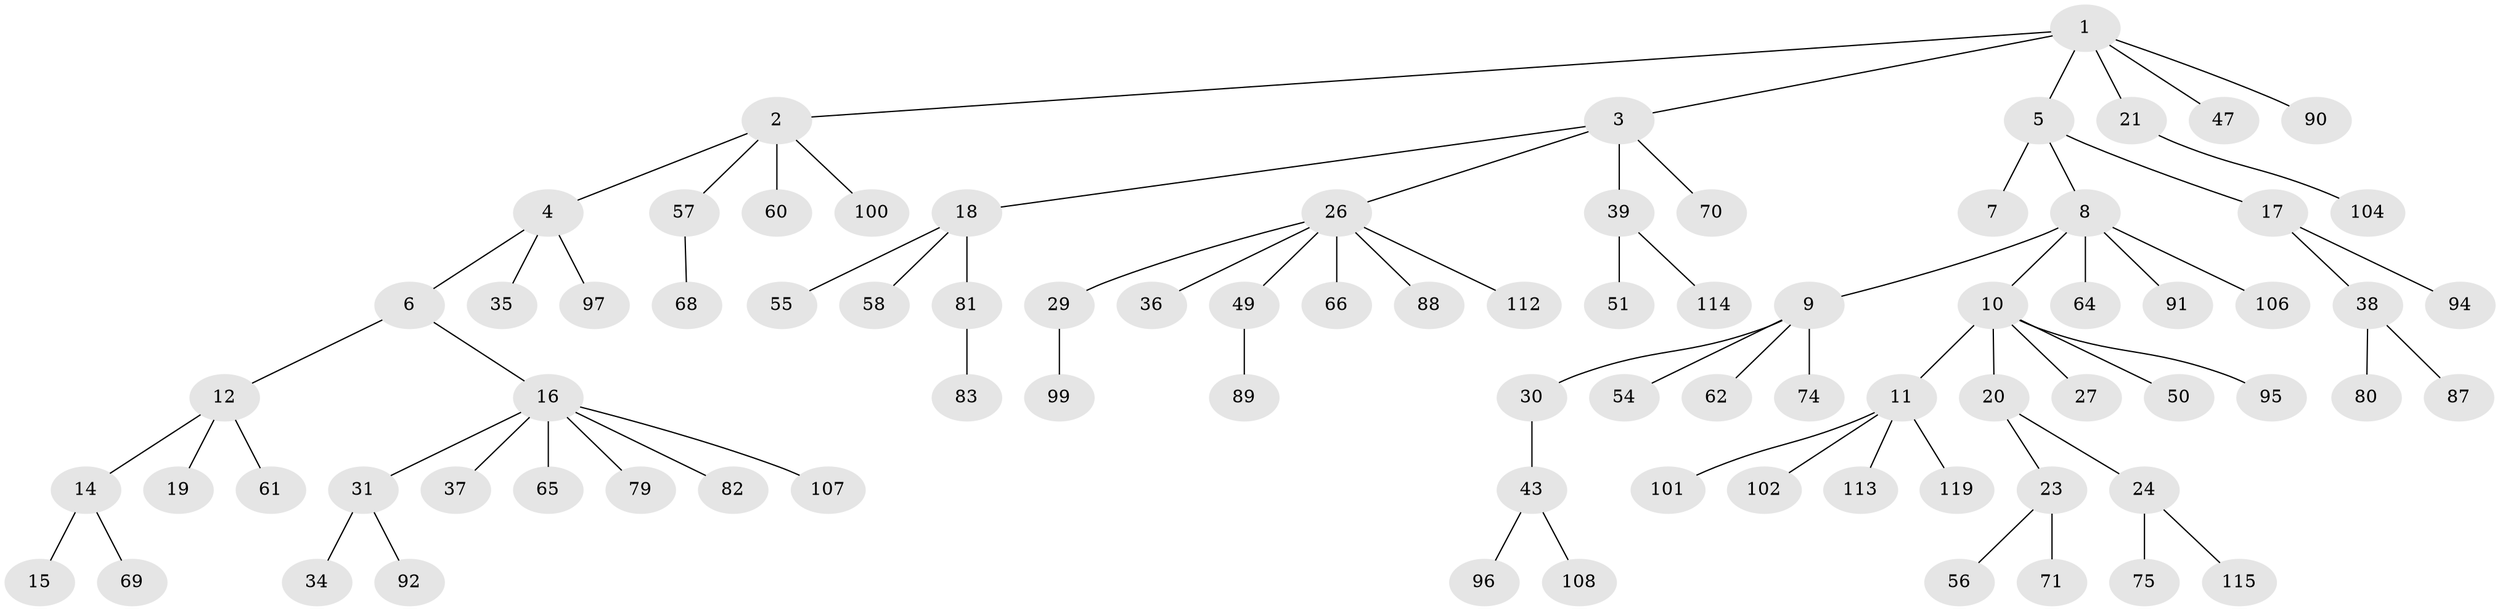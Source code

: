 // original degree distribution, {7: 0.008264462809917356, 5: 0.049586776859504134, 4: 0.09917355371900827, 2: 0.23140495867768596, 6: 0.008264462809917356, 1: 0.5206611570247934, 3: 0.08264462809917356}
// Generated by graph-tools (version 1.1) at 2025/42/03/06/25 10:42:02]
// undirected, 83 vertices, 82 edges
graph export_dot {
graph [start="1"]
  node [color=gray90,style=filled];
  1 [super="+52"];
  2 [super="+33"];
  3 [super="+25"];
  4;
  5 [super="+28"];
  6 [super="+109"];
  7 [super="+72"];
  8 [super="+53"];
  9 [super="+40"];
  10 [super="+44"];
  11 [super="+45"];
  12 [super="+13"];
  14 [super="+103"];
  15;
  16 [super="+22"];
  17;
  18 [super="+42"];
  19;
  20 [super="+93"];
  21;
  23 [super="+46"];
  24 [super="+32"];
  26 [super="+41"];
  27;
  29 [super="+84"];
  30 [super="+63"];
  31 [super="+48"];
  34 [super="+85"];
  35;
  36;
  37;
  38 [super="+78"];
  39;
  43 [super="+59"];
  47 [super="+73"];
  49 [super="+67"];
  50;
  51;
  54 [super="+77"];
  55 [super="+120"];
  56;
  57;
  58;
  60;
  61;
  62 [super="+86"];
  64;
  65;
  66;
  68 [super="+76"];
  69 [super="+98"];
  70;
  71;
  74;
  75;
  79 [super="+121"];
  80;
  81;
  82;
  83;
  87;
  88 [super="+118"];
  89;
  90 [super="+110"];
  91 [super="+111"];
  92;
  94;
  95;
  96;
  97;
  99;
  100 [super="+116"];
  101 [super="+105"];
  102;
  104;
  106 [super="+117"];
  107;
  108;
  112;
  113;
  114;
  115;
  119;
  1 -- 2;
  1 -- 3;
  1 -- 5;
  1 -- 21;
  1 -- 47;
  1 -- 90;
  2 -- 4;
  2 -- 57;
  2 -- 60;
  2 -- 100;
  3 -- 18;
  3 -- 39;
  3 -- 26;
  3 -- 70;
  4 -- 6;
  4 -- 35;
  4 -- 97;
  5 -- 7;
  5 -- 8;
  5 -- 17;
  6 -- 12;
  6 -- 16;
  8 -- 9;
  8 -- 10;
  8 -- 64;
  8 -- 106;
  8 -- 91;
  9 -- 30;
  9 -- 54;
  9 -- 74;
  9 -- 62;
  10 -- 11;
  10 -- 20;
  10 -- 27;
  10 -- 50;
  10 -- 95;
  11 -- 101;
  11 -- 102;
  11 -- 113;
  11 -- 119;
  12 -- 19;
  12 -- 61;
  12 -- 14;
  14 -- 15;
  14 -- 69;
  16 -- 65;
  16 -- 79;
  16 -- 82;
  16 -- 107;
  16 -- 37;
  16 -- 31;
  17 -- 38;
  17 -- 94;
  18 -- 55;
  18 -- 81;
  18 -- 58;
  20 -- 23;
  20 -- 24;
  21 -- 104;
  23 -- 56;
  23 -- 71;
  24 -- 75;
  24 -- 115;
  26 -- 29;
  26 -- 36;
  26 -- 112;
  26 -- 88;
  26 -- 49;
  26 -- 66;
  29 -- 99;
  30 -- 43;
  31 -- 34;
  31 -- 92;
  38 -- 80;
  38 -- 87;
  39 -- 51;
  39 -- 114;
  43 -- 96;
  43 -- 108;
  49 -- 89;
  57 -- 68;
  81 -- 83;
}
